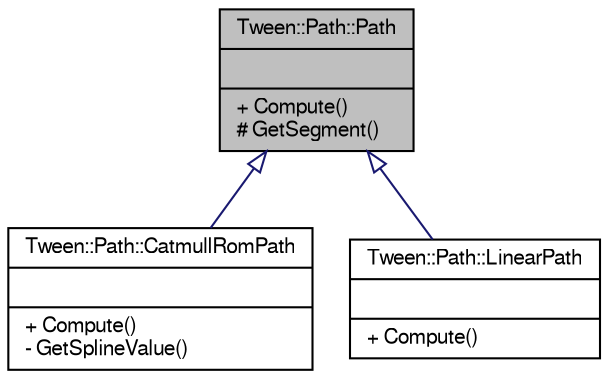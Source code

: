 digraph "Tween::Path::Path"
{
  bgcolor="transparent";
  edge [fontname="FreeSans",fontsize="10",labelfontname="FreeSans",labelfontsize="10"];
  node [fontname="FreeSans",fontsize="10",shape=record];
  Node1 [label="{Tween::Path::Path\n||+ Compute()\l# GetSegment()\l}",height=0.2,width=0.4,color="black", fillcolor="grey75", style="filled" fontcolor="black"];
  Node1 -> Node2 [dir="back",color="midnightblue",fontsize="10",style="solid",arrowtail="onormal",fontname="FreeSans"];
  Node2 [label="{Tween::Path::CatmullRomPath\n||+ Compute()\l- GetSplineValue()\l}",height=0.2,width=0.4,color="black",URL="$classTween_1_1Path_1_1CatmullRomPath.html"];
  Node1 -> Node3 [dir="back",color="midnightblue",fontsize="10",style="solid",arrowtail="onormal",fontname="FreeSans"];
  Node3 [label="{Tween::Path::LinearPath\n||+ Compute()\l}",height=0.2,width=0.4,color="black",URL="$classTween_1_1Path_1_1LinearPath.html"];
}
